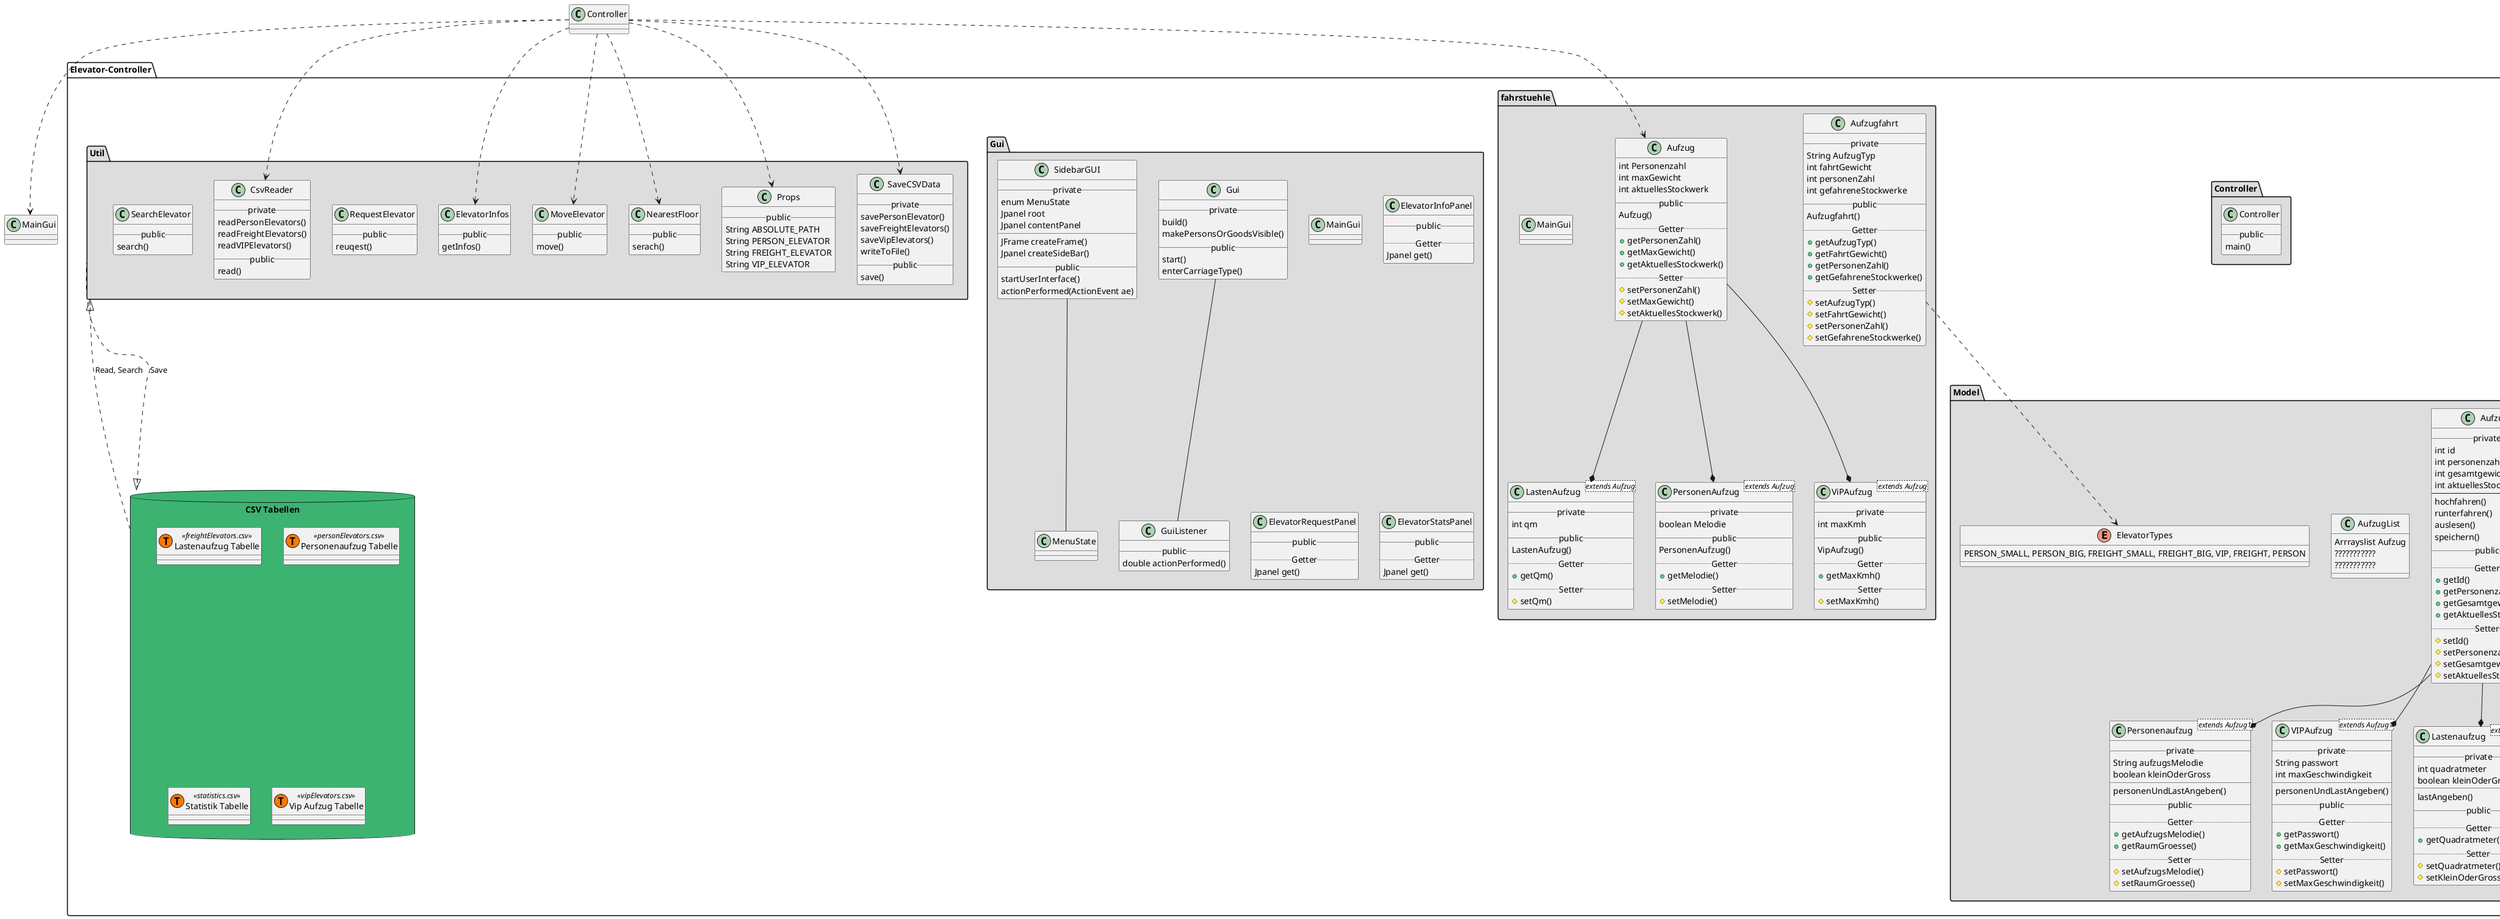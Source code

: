 Klassendiagramm unseres Projektes

@startuml
package "Elevator-Controller"  {
package "Controller" #DDDDDD{
class Controller {
__public__
main()
}
}
package "fahrstuehle"#DDDDDD{
class Aufzug {
int Personenzahl
int maxGewicht
int aktuellesStockwerk
__public__
Aufzug()
..Getter..
+getPersonenZahl()
+getMaxGewicht()
+getAktuellesStockwerk()
..Setter..
#setPersonenZahl()
#setMaxGewicht()
#setAktuellesStockwerk()
}

class Aufzugfahrt {
__private__
String AufzugTyp
int fahrtGewicht
int personenZahl
int gefahreneStockwerke
__public__
Aufzugfahrt()
..Getter..
+getAufzugTyp()
+getFahrtGewicht()
+getPersonenZahl()
+getGefahreneStockwerke()
..Setter..
#setAufzugTyp()
#setFahrtGewicht()
#setPersonenZahl()
#setGefahreneStockwerke()
}

class LastenAufzug<extends Aufzug>{
__private__
int qm
__public__
LastenAufzug()
..Getter..
+getQm()
..Setter..
#setQm()
}
class MainGui
class PersonenAufzug<extends Aufzug>{
__private__
boolean Melodie
__public__
PersonenAufzug()
..Getter..
+getMelodie()
..Setter..
#setMelodie()
}

class ViPAufzug<extends Aufzug>{
__private__
int maxKmh
__public__
VipAufzug()
..Getter..
+getMaxKmh()
..Setter..
#setMaxKmh()
}
}

package "Gui"#DDDDDD{
class Gui {
__private__
build()
makePersonsOrGoodsVisible()
__public__
start()
enterCarriageType()
}
class GuiListener {
__public__
double actionPerformed()
}
Gui -- GuiListener
SidebarGUI -- MenuState
class MainGui
class SidebarGUI {
__private__
enum MenuState
Jpanel root
Jpanel contentPanel
__
JFrame createFrame()
Jpanel createSideBar()
__public__
startUserInterface()
actionPerformed(ActionEvent ae)
}
class MenuState
class ElevatorInfoPanel {
__public__
..Getter..
Jpanel get()
}
class ElevatorRequestPanel {
__public__
..Getter..
Jpanel get()
}
class ElevatorStatsPanel {
__public__
..Getter..
Jpanel get()
}
}

package "Model"#DDDDDD{
class Aufzug1 {
__private__
int id
int personenzahl
int gesamtgewicht
int aktuellesStockwerk
--
hochfahren()
runterfahren()
auslesen()
speichern()
__public__
..Getter..
+getId()
+getPersonenzahl()
+getGesamtgewicht()
+getAktuellesStockwerk()
..Setter..
#setId()
#setPersonenzahl()
#setGesamtgewicht()
#setAktuellesStockwerk()
}
class AufzugList {
Arrrayslist Aufzug
???????????
???????????
}
enum ElevatorTypes {
PERSON_SMALL, PERSON_BIG, FREIGHT_SMALL, FREIGHT_BIG, VIP, FREIGHT, PERSON

}
class Lastenaufzug<extends Aufzug1> {
__private__
int quadratmeter
boolean kleinOderGross
__
lastAngeben()
__public__
..Getter..
+getQuadratmeter()
..Setter..
#setQuadratmeter()
#setKleinOderGross()
}
class Personenaufzug<extends Aufzug1> {
__private__
String aufzugsMelodie
boolean kleinOderGross
__
personenUndLastAngeben()
__public__
..Getter..
+getAufzugsMelodie()
+getRaumGroesse()
..Setter..
#setAufzugsMelodie()
#setRaumGroesse()
}
class VIPAufzug<extends Aufzug1> {
__private__
String passwort
int maxGeschwindigkeit
__
personenUndLastAngeben()
__public__
..Getter..
+getPasswort()
+getMaxGeschwindigkeit()
..Setter..
#setPasswort()
#setMaxGeschwindigkeit()
}
}
package "Util"#DDDDDD{
class CsvReader {
__private__
readPersonElevators()
readFreightElevators()
readVIPElevators()
__public__
read()
}
class ElevatorInfos {
__public__
getInfos()
}
class MoveElevator {
__public__
move()
}
class NearestFloor {
__public__
serach()
}
class Props {
__public__
String ABSOLUTE_PATH
String PERSON_ELEVATOR
String FREIGHT_ELEVATOR
String VIP_ELEVATOR
}
class RequestElevator {
__public__
reuqest()
}
class SaveCSVData{
__private__
savePersonElevator()
saveFreightElevators()
saveVipElevators()
writeToFile()
__public__
save()
}

class SearchElevator {
__public__
search()
}
}

package "CSV Tabellen" <<Database>> #3CB371{
class "Lastenaufzug Tabelle" <<(T,#FF7700) freightElevators.csv >>
class "Personenaufzug Tabelle" <<(T,#FF7700) personElevators.csv>>
class "Statistik Tabelle" <<(T,#FF7700) statistics.csv>>
class "Vip Aufzug Tabelle" <<(T,#FF7700) vipElevators.csv>>
}
}
'Controller Verbindungen
Controller ..> Props
Controller ..> CsvReader
Controller ..> MainGui
Controller ..> NearestFloor
Controller ..> MoveElevator
Controller ..> ElevatorInfos
Controller ..> Aufzug
Controller ..> SaveCSVData

Aufzugfahrt ..> ElevatorTypes
'Model Verbindungen
Aufzug1 --* Lastenaufzug
Aufzug1 --*Personenaufzug
Aufzug1 --* VIPAufzug

"Util" ..|> "CSV Tabellen" : Save
"CSV Tabellen" ..|> "Util" : Read, Search

'fahrstuehle Verbindungen
Aufzug --* LastenAufzug
Aufzug --* PersonenAufzug
Aufzug --* ViPAufzug


@enduml